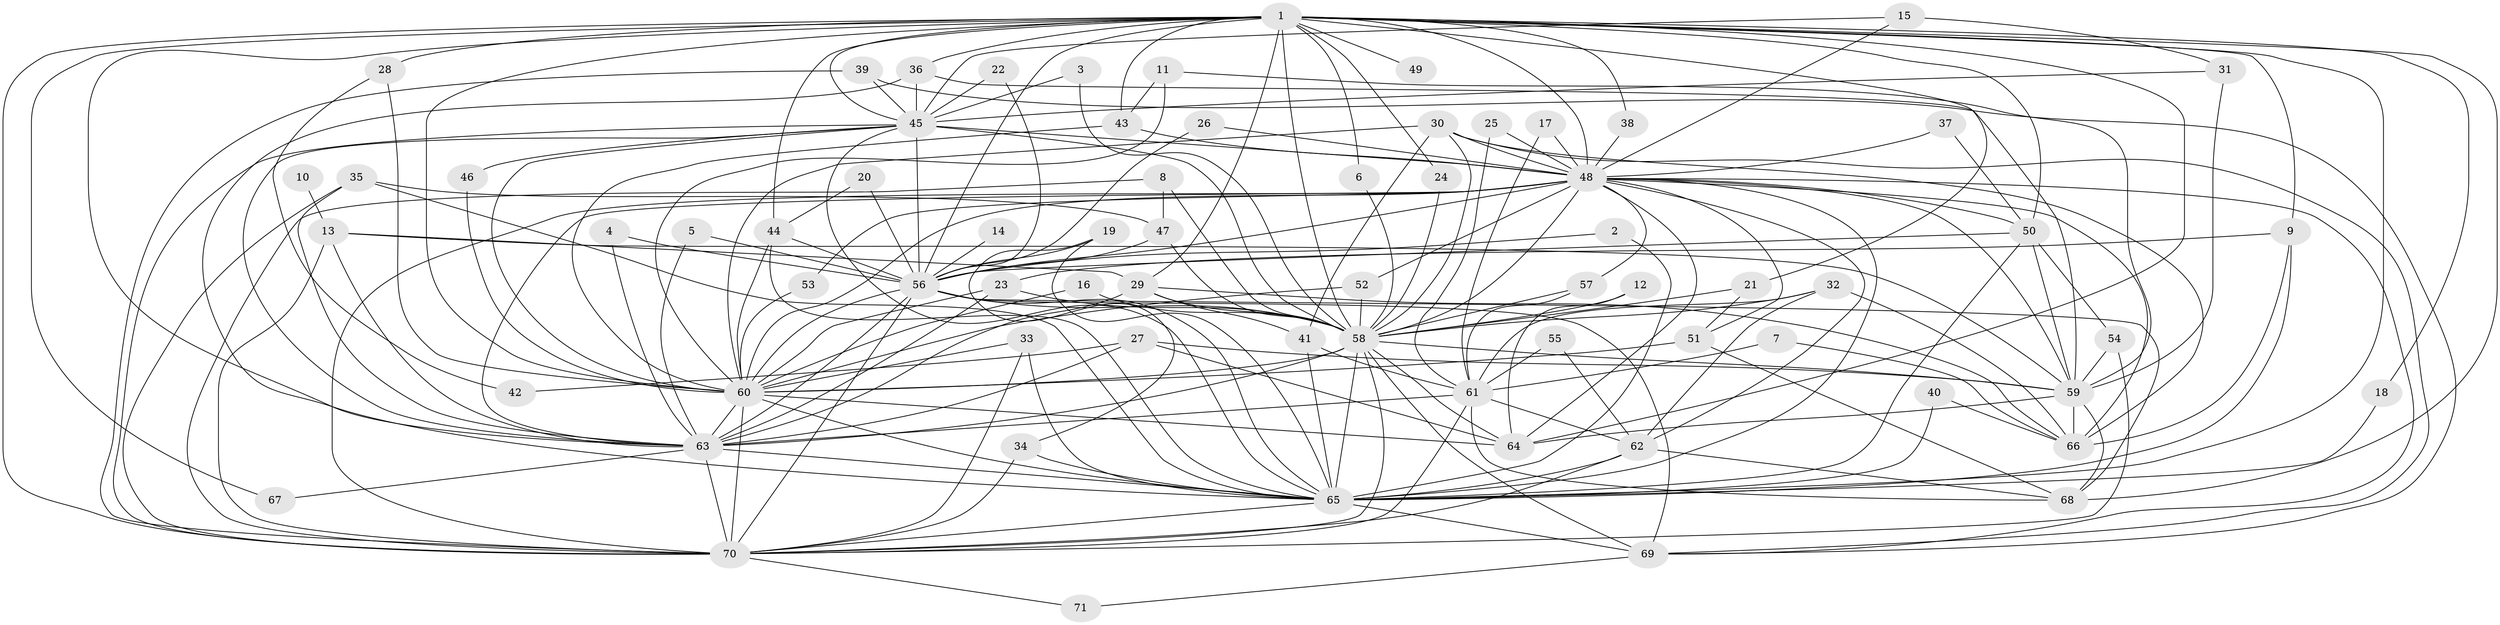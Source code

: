 // original degree distribution, {21: 0.014084507042253521, 19: 0.014084507042253521, 33: 0.007042253521126761, 25: 0.007042253521126761, 24: 0.007042253521126761, 23: 0.007042253521126761, 16: 0.007042253521126761, 29: 0.007042253521126761, 3: 0.2535211267605634, 7: 0.02112676056338028, 4: 0.11267605633802817, 12: 0.007042253521126761, 2: 0.4859154929577465, 14: 0.007042253521126761, 5: 0.035211267605633804, 6: 0.007042253521126761}
// Generated by graph-tools (version 1.1) at 2025/25/03/09/25 03:25:53]
// undirected, 71 vertices, 203 edges
graph export_dot {
graph [start="1"]
  node [color=gray90,style=filled];
  1;
  2;
  3;
  4;
  5;
  6;
  7;
  8;
  9;
  10;
  11;
  12;
  13;
  14;
  15;
  16;
  17;
  18;
  19;
  20;
  21;
  22;
  23;
  24;
  25;
  26;
  27;
  28;
  29;
  30;
  31;
  32;
  33;
  34;
  35;
  36;
  37;
  38;
  39;
  40;
  41;
  42;
  43;
  44;
  45;
  46;
  47;
  48;
  49;
  50;
  51;
  52;
  53;
  54;
  55;
  56;
  57;
  58;
  59;
  60;
  61;
  62;
  63;
  64;
  65;
  66;
  67;
  68;
  69;
  70;
  71;
  1 -- 6 [weight=1.0];
  1 -- 9 [weight=1.0];
  1 -- 18 [weight=1.0];
  1 -- 21 [weight=1.0];
  1 -- 24 [weight=1.0];
  1 -- 28 [weight=2.0];
  1 -- 29 [weight=1.0];
  1 -- 36 [weight=1.0];
  1 -- 38 [weight=1.0];
  1 -- 43 [weight=1.0];
  1 -- 44 [weight=2.0];
  1 -- 45 [weight=2.0];
  1 -- 48 [weight=3.0];
  1 -- 49 [weight=2.0];
  1 -- 50 [weight=1.0];
  1 -- 56 [weight=2.0];
  1 -- 58 [weight=2.0];
  1 -- 60 [weight=2.0];
  1 -- 63 [weight=3.0];
  1 -- 64 [weight=1.0];
  1 -- 65 [weight=3.0];
  1 -- 67 [weight=1.0];
  1 -- 68 [weight=1.0];
  1 -- 70 [weight=2.0];
  2 -- 56 [weight=1.0];
  2 -- 65 [weight=2.0];
  3 -- 45 [weight=1.0];
  3 -- 58 [weight=1.0];
  4 -- 56 [weight=1.0];
  4 -- 63 [weight=1.0];
  5 -- 56 [weight=1.0];
  5 -- 63 [weight=1.0];
  6 -- 58 [weight=1.0];
  7 -- 61 [weight=1.0];
  7 -- 66 [weight=1.0];
  8 -- 47 [weight=1.0];
  8 -- 58 [weight=1.0];
  8 -- 70 [weight=1.0];
  9 -- 23 [weight=1.0];
  9 -- 65 [weight=1.0];
  9 -- 66 [weight=1.0];
  10 -- 13 [weight=1.0];
  11 -- 43 [weight=1.0];
  11 -- 59 [weight=1.0];
  11 -- 60 [weight=1.0];
  12 -- 58 [weight=1.0];
  12 -- 64 [weight=1.0];
  13 -- 29 [weight=1.0];
  13 -- 59 [weight=1.0];
  13 -- 63 [weight=1.0];
  13 -- 70 [weight=2.0];
  14 -- 56 [weight=1.0];
  15 -- 31 [weight=1.0];
  15 -- 45 [weight=1.0];
  15 -- 48 [weight=1.0];
  16 -- 58 [weight=1.0];
  16 -- 60 [weight=1.0];
  17 -- 48 [weight=1.0];
  17 -- 61 [weight=1.0];
  18 -- 65 [weight=1.0];
  19 -- 34 [weight=1.0];
  19 -- 56 [weight=1.0];
  19 -- 65 [weight=1.0];
  20 -- 44 [weight=1.0];
  20 -- 56 [weight=1.0];
  21 -- 51 [weight=1.0];
  21 -- 58 [weight=1.0];
  22 -- 45 [weight=1.0];
  22 -- 56 [weight=1.0];
  23 -- 58 [weight=1.0];
  23 -- 60 [weight=1.0];
  23 -- 63 [weight=1.0];
  24 -- 58 [weight=1.0];
  25 -- 48 [weight=1.0];
  25 -- 61 [weight=1.0];
  26 -- 48 [weight=1.0];
  26 -- 56 [weight=1.0];
  27 -- 42 [weight=1.0];
  27 -- 59 [weight=1.0];
  27 -- 63 [weight=1.0];
  27 -- 64 [weight=1.0];
  28 -- 42 [weight=1.0];
  28 -- 60 [weight=1.0];
  29 -- 41 [weight=1.0];
  29 -- 58 [weight=1.0];
  29 -- 63 [weight=1.0];
  29 -- 66 [weight=1.0];
  30 -- 41 [weight=1.0];
  30 -- 48 [weight=1.0];
  30 -- 58 [weight=1.0];
  30 -- 60 [weight=2.0];
  30 -- 66 [weight=1.0];
  30 -- 69 [weight=1.0];
  31 -- 45 [weight=1.0];
  31 -- 59 [weight=1.0];
  32 -- 58 [weight=1.0];
  32 -- 61 [weight=1.0];
  32 -- 62 [weight=1.0];
  32 -- 66 [weight=1.0];
  33 -- 60 [weight=1.0];
  33 -- 65 [weight=1.0];
  33 -- 70 [weight=1.0];
  34 -- 65 [weight=1.0];
  34 -- 70 [weight=1.0];
  35 -- 47 [weight=1.0];
  35 -- 63 [weight=1.0];
  35 -- 65 [weight=1.0];
  35 -- 70 [weight=1.0];
  36 -- 45 [weight=1.0];
  36 -- 59 [weight=1.0];
  36 -- 65 [weight=1.0];
  37 -- 48 [weight=1.0];
  37 -- 50 [weight=1.0];
  38 -- 48 [weight=1.0];
  39 -- 45 [weight=1.0];
  39 -- 69 [weight=1.0];
  39 -- 70 [weight=1.0];
  40 -- 65 [weight=1.0];
  40 -- 66 [weight=1.0];
  41 -- 61 [weight=1.0];
  41 -- 65 [weight=1.0];
  43 -- 48 [weight=1.0];
  43 -- 60 [weight=1.0];
  44 -- 56 [weight=1.0];
  44 -- 60 [weight=1.0];
  44 -- 65 [weight=1.0];
  45 -- 46 [weight=1.0];
  45 -- 48 [weight=1.0];
  45 -- 56 [weight=1.0];
  45 -- 58 [weight=2.0];
  45 -- 60 [weight=1.0];
  45 -- 63 [weight=1.0];
  45 -- 65 [weight=1.0];
  45 -- 70 [weight=1.0];
  46 -- 60 [weight=1.0];
  47 -- 56 [weight=1.0];
  47 -- 58 [weight=1.0];
  48 -- 50 [weight=1.0];
  48 -- 51 [weight=1.0];
  48 -- 52 [weight=1.0];
  48 -- 53 [weight=1.0];
  48 -- 56 [weight=1.0];
  48 -- 57 [weight=1.0];
  48 -- 58 [weight=1.0];
  48 -- 59 [weight=1.0];
  48 -- 60 [weight=3.0];
  48 -- 62 [weight=1.0];
  48 -- 63 [weight=1.0];
  48 -- 64 [weight=1.0];
  48 -- 65 [weight=2.0];
  48 -- 66 [weight=1.0];
  48 -- 69 [weight=1.0];
  48 -- 70 [weight=1.0];
  50 -- 54 [weight=1.0];
  50 -- 56 [weight=1.0];
  50 -- 59 [weight=1.0];
  50 -- 65 [weight=2.0];
  51 -- 60 [weight=1.0];
  51 -- 68 [weight=1.0];
  52 -- 58 [weight=1.0];
  52 -- 60 [weight=1.0];
  53 -- 60 [weight=1.0];
  54 -- 59 [weight=1.0];
  54 -- 70 [weight=1.0];
  55 -- 61 [weight=1.0];
  55 -- 62 [weight=1.0];
  56 -- 58 [weight=1.0];
  56 -- 60 [weight=1.0];
  56 -- 63 [weight=2.0];
  56 -- 65 [weight=1.0];
  56 -- 68 [weight=1.0];
  56 -- 69 [weight=1.0];
  56 -- 70 [weight=1.0];
  57 -- 58 [weight=1.0];
  57 -- 61 [weight=1.0];
  58 -- 59 [weight=2.0];
  58 -- 60 [weight=1.0];
  58 -- 63 [weight=1.0];
  58 -- 64 [weight=1.0];
  58 -- 65 [weight=1.0];
  58 -- 69 [weight=2.0];
  58 -- 70 [weight=1.0];
  59 -- 64 [weight=1.0];
  59 -- 66 [weight=2.0];
  59 -- 68 [weight=1.0];
  60 -- 63 [weight=1.0];
  60 -- 64 [weight=1.0];
  60 -- 65 [weight=1.0];
  60 -- 70 [weight=1.0];
  61 -- 62 [weight=1.0];
  61 -- 63 [weight=2.0];
  61 -- 68 [weight=1.0];
  61 -- 70 [weight=1.0];
  62 -- 65 [weight=1.0];
  62 -- 68 [weight=1.0];
  62 -- 70 [weight=1.0];
  63 -- 65 [weight=1.0];
  63 -- 67 [weight=1.0];
  63 -- 70 [weight=1.0];
  65 -- 69 [weight=1.0];
  65 -- 70 [weight=1.0];
  69 -- 71 [weight=1.0];
  70 -- 71 [weight=1.0];
}
